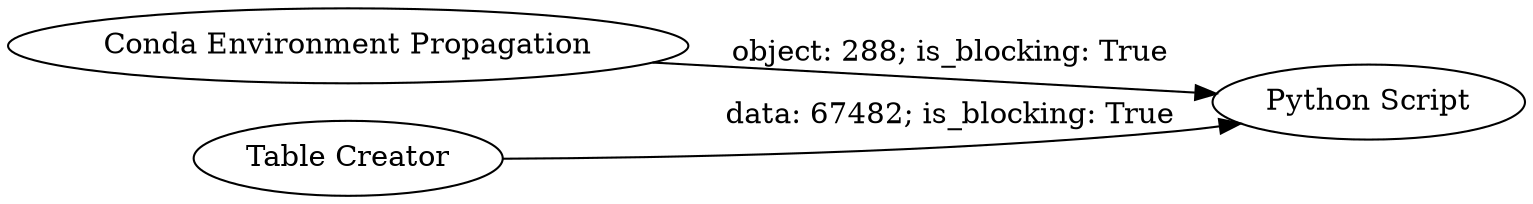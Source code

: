 digraph {
	"7182634904527187367_240" [label="Python Script"]
	"7182634904527187367_241" [label="Conda Environment Propagation"]
	"7182634904527187367_1" [label="Table Creator"]
	"7182634904527187367_241" -> "7182634904527187367_240" [label="object: 288; is_blocking: True"]
	"7182634904527187367_1" -> "7182634904527187367_240" [label="data: 67482; is_blocking: True"]
	rankdir=LR
}
